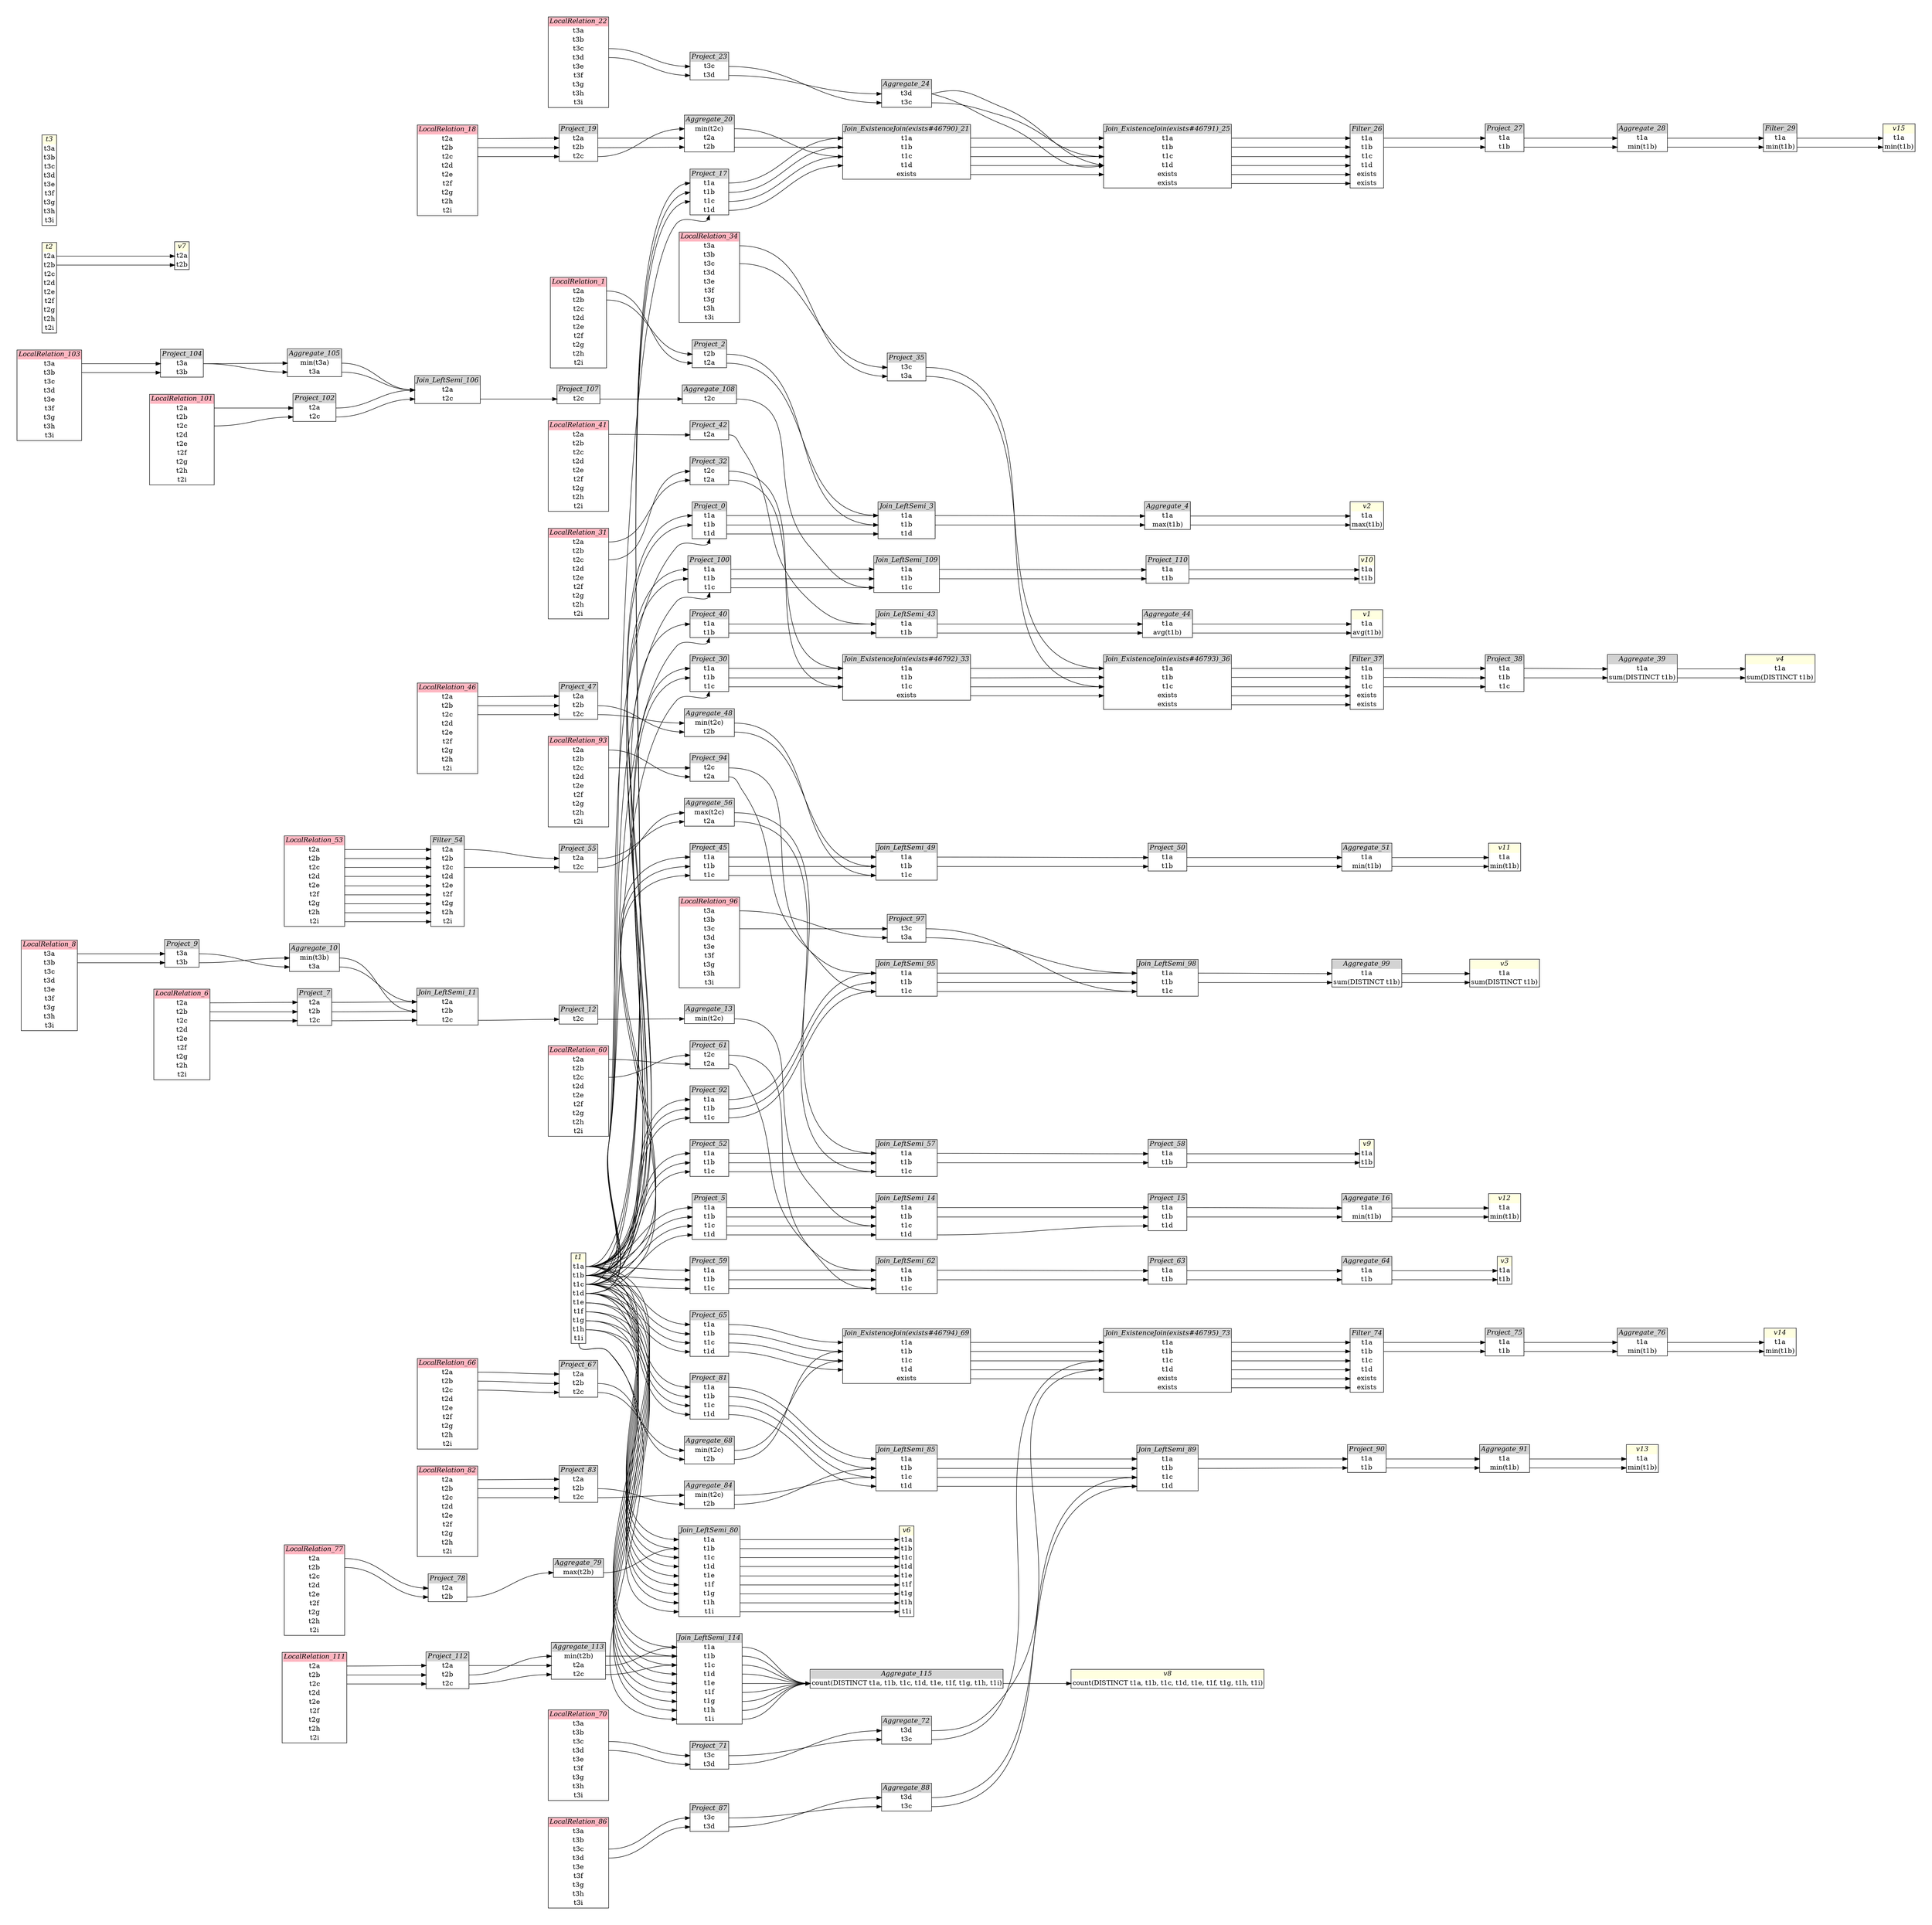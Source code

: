 // Automatically generated by SQLFlowTestSuite


digraph {
  graph [pad="0.5", nodesep="0.5", ranksep="2", fontname="Helvetica"];
  node [shape=plain]
  rankdir=LR;

  
"Aggregate_10" [label=<
<table border="1" cellborder="0" cellspacing="0">
  <tr><td bgcolor="lightgray" port="nodeName"><i>Aggregate_10</i></td></tr>
  <tr><td port="0">min(t3b)</td></tr>
<tr><td port="1">t3a</td></tr>
</table>>];
     

"Aggregate_105" [label=<
<table border="1" cellborder="0" cellspacing="0">
  <tr><td bgcolor="lightgray" port="nodeName"><i>Aggregate_105</i></td></tr>
  <tr><td port="0">min(t3a)</td></tr>
<tr><td port="1">t3a</td></tr>
</table>>];
     

"Aggregate_108" [label=<
<table border="1" cellborder="0" cellspacing="0">
  <tr><td bgcolor="lightgray" port="nodeName"><i>Aggregate_108</i></td></tr>
  <tr><td port="0">t2c</td></tr>
</table>>];
     

"Aggregate_113" [label=<
<table border="1" cellborder="0" cellspacing="0">
  <tr><td bgcolor="lightgray" port="nodeName"><i>Aggregate_113</i></td></tr>
  <tr><td port="0">min(t2b)</td></tr>
<tr><td port="1">t2a</td></tr>
<tr><td port="2">t2c</td></tr>
</table>>];
     

"Aggregate_115" [label=<
<table border="1" cellborder="0" cellspacing="0">
  <tr><td bgcolor="lightgray" port="nodeName"><i>Aggregate_115</i></td></tr>
  <tr><td port="0">count(DISTINCT t1a, t1b, t1c, t1d, t1e, t1f, t1g, t1h, t1i)</td></tr>
</table>>];
     

"Aggregate_13" [label=<
<table border="1" cellborder="0" cellspacing="0">
  <tr><td bgcolor="lightgray" port="nodeName"><i>Aggregate_13</i></td></tr>
  <tr><td port="0">min(t2c)</td></tr>
</table>>];
     

"Aggregate_16" [label=<
<table border="1" cellborder="0" cellspacing="0">
  <tr><td bgcolor="lightgray" port="nodeName"><i>Aggregate_16</i></td></tr>
  <tr><td port="0">t1a</td></tr>
<tr><td port="1">min(t1b)</td></tr>
</table>>];
     

"Aggregate_20" [label=<
<table border="1" cellborder="0" cellspacing="0">
  <tr><td bgcolor="lightgray" port="nodeName"><i>Aggregate_20</i></td></tr>
  <tr><td port="0">min(t2c)</td></tr>
<tr><td port="1">t2a</td></tr>
<tr><td port="2">t2b</td></tr>
</table>>];
     

"Aggregate_24" [label=<
<table border="1" cellborder="0" cellspacing="0">
  <tr><td bgcolor="lightgray" port="nodeName"><i>Aggregate_24</i></td></tr>
  <tr><td port="0">t3d</td></tr>
<tr><td port="1">t3c</td></tr>
</table>>];
     

"Aggregate_28" [label=<
<table border="1" cellborder="0" cellspacing="0">
  <tr><td bgcolor="lightgray" port="nodeName"><i>Aggregate_28</i></td></tr>
  <tr><td port="0">t1a</td></tr>
<tr><td port="1">min(t1b)</td></tr>
</table>>];
     

"Aggregate_39" [label=<
<table border="1" cellborder="0" cellspacing="0">
  <tr><td bgcolor="lightgray" port="nodeName"><i>Aggregate_39</i></td></tr>
  <tr><td port="0">t1a</td></tr>
<tr><td port="1">sum(DISTINCT t1b)</td></tr>
</table>>];
     

"Aggregate_4" [label=<
<table border="1" cellborder="0" cellspacing="0">
  <tr><td bgcolor="lightgray" port="nodeName"><i>Aggregate_4</i></td></tr>
  <tr><td port="0">t1a</td></tr>
<tr><td port="1">max(t1b)</td></tr>
</table>>];
     

"Aggregate_44" [label=<
<table border="1" cellborder="0" cellspacing="0">
  <tr><td bgcolor="lightgray" port="nodeName"><i>Aggregate_44</i></td></tr>
  <tr><td port="0">t1a</td></tr>
<tr><td port="1">avg(t1b)</td></tr>
</table>>];
     

"Aggregate_48" [label=<
<table border="1" cellborder="0" cellspacing="0">
  <tr><td bgcolor="lightgray" port="nodeName"><i>Aggregate_48</i></td></tr>
  <tr><td port="0">min(t2c)</td></tr>
<tr><td port="1">t2b</td></tr>
</table>>];
     

"Aggregate_51" [label=<
<table border="1" cellborder="0" cellspacing="0">
  <tr><td bgcolor="lightgray" port="nodeName"><i>Aggregate_51</i></td></tr>
  <tr><td port="0">t1a</td></tr>
<tr><td port="1">min(t1b)</td></tr>
</table>>];
     

"Aggregate_56" [label=<
<table border="1" cellborder="0" cellspacing="0">
  <tr><td bgcolor="lightgray" port="nodeName"><i>Aggregate_56</i></td></tr>
  <tr><td port="0">max(t2c)</td></tr>
<tr><td port="1">t2a</td></tr>
</table>>];
     

"Aggregate_64" [label=<
<table border="1" cellborder="0" cellspacing="0">
  <tr><td bgcolor="lightgray" port="nodeName"><i>Aggregate_64</i></td></tr>
  <tr><td port="0">t1a</td></tr>
<tr><td port="1">t1b</td></tr>
</table>>];
     

"Aggregate_68" [label=<
<table border="1" cellborder="0" cellspacing="0">
  <tr><td bgcolor="lightgray" port="nodeName"><i>Aggregate_68</i></td></tr>
  <tr><td port="0">min(t2c)</td></tr>
<tr><td port="1">t2b</td></tr>
</table>>];
     

"Aggregate_72" [label=<
<table border="1" cellborder="0" cellspacing="0">
  <tr><td bgcolor="lightgray" port="nodeName"><i>Aggregate_72</i></td></tr>
  <tr><td port="0">t3d</td></tr>
<tr><td port="1">t3c</td></tr>
</table>>];
     

"Aggregate_76" [label=<
<table border="1" cellborder="0" cellspacing="0">
  <tr><td bgcolor="lightgray" port="nodeName"><i>Aggregate_76</i></td></tr>
  <tr><td port="0">t1a</td></tr>
<tr><td port="1">min(t1b)</td></tr>
</table>>];
     

"Aggregate_79" [label=<
<table border="1" cellborder="0" cellspacing="0">
  <tr><td bgcolor="lightgray" port="nodeName"><i>Aggregate_79</i></td></tr>
  <tr><td port="0">max(t2b)</td></tr>
</table>>];
     

"Aggregate_84" [label=<
<table border="1" cellborder="0" cellspacing="0">
  <tr><td bgcolor="lightgray" port="nodeName"><i>Aggregate_84</i></td></tr>
  <tr><td port="0">min(t2c)</td></tr>
<tr><td port="1">t2b</td></tr>
</table>>];
     

"Aggregate_88" [label=<
<table border="1" cellborder="0" cellspacing="0">
  <tr><td bgcolor="lightgray" port="nodeName"><i>Aggregate_88</i></td></tr>
  <tr><td port="0">t3d</td></tr>
<tr><td port="1">t3c</td></tr>
</table>>];
     

"Aggregate_91" [label=<
<table border="1" cellborder="0" cellspacing="0">
  <tr><td bgcolor="lightgray" port="nodeName"><i>Aggregate_91</i></td></tr>
  <tr><td port="0">t1a</td></tr>
<tr><td port="1">min(t1b)</td></tr>
</table>>];
     

"Aggregate_99" [label=<
<table border="1" cellborder="0" cellspacing="0">
  <tr><td bgcolor="lightgray" port="nodeName"><i>Aggregate_99</i></td></tr>
  <tr><td port="0">t1a</td></tr>
<tr><td port="1">sum(DISTINCT t1b)</td></tr>
</table>>];
     

"Filter_26" [label=<
<table border="1" cellborder="0" cellspacing="0">
  <tr><td bgcolor="lightgray" port="nodeName"><i>Filter_26</i></td></tr>
  <tr><td port="0">t1a</td></tr>
<tr><td port="1">t1b</td></tr>
<tr><td port="2">t1c</td></tr>
<tr><td port="3">t1d</td></tr>
<tr><td port="4">exists</td></tr>
<tr><td port="5">exists</td></tr>
</table>>];
     

"Filter_29" [label=<
<table border="1" cellborder="0" cellspacing="0">
  <tr><td bgcolor="lightgray" port="nodeName"><i>Filter_29</i></td></tr>
  <tr><td port="0">t1a</td></tr>
<tr><td port="1">min(t1b)</td></tr>
</table>>];
     

"Filter_37" [label=<
<table border="1" cellborder="0" cellspacing="0">
  <tr><td bgcolor="lightgray" port="nodeName"><i>Filter_37</i></td></tr>
  <tr><td port="0">t1a</td></tr>
<tr><td port="1">t1b</td></tr>
<tr><td port="2">t1c</td></tr>
<tr><td port="3">exists</td></tr>
<tr><td port="4">exists</td></tr>
</table>>];
     

"Filter_54" [label=<
<table border="1" cellborder="0" cellspacing="0">
  <tr><td bgcolor="lightgray" port="nodeName"><i>Filter_54</i></td></tr>
  <tr><td port="0">t2a</td></tr>
<tr><td port="1">t2b</td></tr>
<tr><td port="2">t2c</td></tr>
<tr><td port="3">t2d</td></tr>
<tr><td port="4">t2e</td></tr>
<tr><td port="5">t2f</td></tr>
<tr><td port="6">t2g</td></tr>
<tr><td port="7">t2h</td></tr>
<tr><td port="8">t2i</td></tr>
</table>>];
     

"Filter_74" [label=<
<table border="1" cellborder="0" cellspacing="0">
  <tr><td bgcolor="lightgray" port="nodeName"><i>Filter_74</i></td></tr>
  <tr><td port="0">t1a</td></tr>
<tr><td port="1">t1b</td></tr>
<tr><td port="2">t1c</td></tr>
<tr><td port="3">t1d</td></tr>
<tr><td port="4">exists</td></tr>
<tr><td port="5">exists</td></tr>
</table>>];
     

"Join_ExistenceJoin(exists#46790)_21" [label=<
<table border="1" cellborder="0" cellspacing="0">
  <tr><td bgcolor="lightgray" port="nodeName"><i>Join_ExistenceJoin(exists#46790)_21</i></td></tr>
  <tr><td port="0">t1a</td></tr>
<tr><td port="1">t1b</td></tr>
<tr><td port="2">t1c</td></tr>
<tr><td port="3">t1d</td></tr>
<tr><td port="4">exists</td></tr>
</table>>];
     

"Join_ExistenceJoin(exists#46791)_25" [label=<
<table border="1" cellborder="0" cellspacing="0">
  <tr><td bgcolor="lightgray" port="nodeName"><i>Join_ExistenceJoin(exists#46791)_25</i></td></tr>
  <tr><td port="0">t1a</td></tr>
<tr><td port="1">t1b</td></tr>
<tr><td port="2">t1c</td></tr>
<tr><td port="3">t1d</td></tr>
<tr><td port="4">exists</td></tr>
<tr><td port="5">exists</td></tr>
</table>>];
     

"Join_ExistenceJoin(exists#46792)_33" [label=<
<table border="1" cellborder="0" cellspacing="0">
  <tr><td bgcolor="lightgray" port="nodeName"><i>Join_ExistenceJoin(exists#46792)_33</i></td></tr>
  <tr><td port="0">t1a</td></tr>
<tr><td port="1">t1b</td></tr>
<tr><td port="2">t1c</td></tr>
<tr><td port="3">exists</td></tr>
</table>>];
     

"Join_ExistenceJoin(exists#46793)_36" [label=<
<table border="1" cellborder="0" cellspacing="0">
  <tr><td bgcolor="lightgray" port="nodeName"><i>Join_ExistenceJoin(exists#46793)_36</i></td></tr>
  <tr><td port="0">t1a</td></tr>
<tr><td port="1">t1b</td></tr>
<tr><td port="2">t1c</td></tr>
<tr><td port="3">exists</td></tr>
<tr><td port="4">exists</td></tr>
</table>>];
     

"Join_ExistenceJoin(exists#46794)_69" [label=<
<table border="1" cellborder="0" cellspacing="0">
  <tr><td bgcolor="lightgray" port="nodeName"><i>Join_ExistenceJoin(exists#46794)_69</i></td></tr>
  <tr><td port="0">t1a</td></tr>
<tr><td port="1">t1b</td></tr>
<tr><td port="2">t1c</td></tr>
<tr><td port="3">t1d</td></tr>
<tr><td port="4">exists</td></tr>
</table>>];
     

"Join_ExistenceJoin(exists#46795)_73" [label=<
<table border="1" cellborder="0" cellspacing="0">
  <tr><td bgcolor="lightgray" port="nodeName"><i>Join_ExistenceJoin(exists#46795)_73</i></td></tr>
  <tr><td port="0">t1a</td></tr>
<tr><td port="1">t1b</td></tr>
<tr><td port="2">t1c</td></tr>
<tr><td port="3">t1d</td></tr>
<tr><td port="4">exists</td></tr>
<tr><td port="5">exists</td></tr>
</table>>];
     

"Join_LeftSemi_106" [label=<
<table border="1" cellborder="0" cellspacing="0">
  <tr><td bgcolor="lightgray" port="nodeName"><i>Join_LeftSemi_106</i></td></tr>
  <tr><td port="0">t2a</td></tr>
<tr><td port="1">t2c</td></tr>
</table>>];
     

"Join_LeftSemi_109" [label=<
<table border="1" cellborder="0" cellspacing="0">
  <tr><td bgcolor="lightgray" port="nodeName"><i>Join_LeftSemi_109</i></td></tr>
  <tr><td port="0">t1a</td></tr>
<tr><td port="1">t1b</td></tr>
<tr><td port="2">t1c</td></tr>
</table>>];
     

"Join_LeftSemi_11" [label=<
<table border="1" cellborder="0" cellspacing="0">
  <tr><td bgcolor="lightgray" port="nodeName"><i>Join_LeftSemi_11</i></td></tr>
  <tr><td port="0">t2a</td></tr>
<tr><td port="1">t2b</td></tr>
<tr><td port="2">t2c</td></tr>
</table>>];
     

"Join_LeftSemi_114" [label=<
<table border="1" cellborder="0" cellspacing="0">
  <tr><td bgcolor="lightgray" port="nodeName"><i>Join_LeftSemi_114</i></td></tr>
  <tr><td port="0">t1a</td></tr>
<tr><td port="1">t1b</td></tr>
<tr><td port="2">t1c</td></tr>
<tr><td port="3">t1d</td></tr>
<tr><td port="4">t1e</td></tr>
<tr><td port="5">t1f</td></tr>
<tr><td port="6">t1g</td></tr>
<tr><td port="7">t1h</td></tr>
<tr><td port="8">t1i</td></tr>
</table>>];
     

"Join_LeftSemi_14" [label=<
<table border="1" cellborder="0" cellspacing="0">
  <tr><td bgcolor="lightgray" port="nodeName"><i>Join_LeftSemi_14</i></td></tr>
  <tr><td port="0">t1a</td></tr>
<tr><td port="1">t1b</td></tr>
<tr><td port="2">t1c</td></tr>
<tr><td port="3">t1d</td></tr>
</table>>];
     

"Join_LeftSemi_3" [label=<
<table border="1" cellborder="0" cellspacing="0">
  <tr><td bgcolor="lightgray" port="nodeName"><i>Join_LeftSemi_3</i></td></tr>
  <tr><td port="0">t1a</td></tr>
<tr><td port="1">t1b</td></tr>
<tr><td port="2">t1d</td></tr>
</table>>];
     

"Join_LeftSemi_43" [label=<
<table border="1" cellborder="0" cellspacing="0">
  <tr><td bgcolor="lightgray" port="nodeName"><i>Join_LeftSemi_43</i></td></tr>
  <tr><td port="0">t1a</td></tr>
<tr><td port="1">t1b</td></tr>
</table>>];
     

"Join_LeftSemi_49" [label=<
<table border="1" cellborder="0" cellspacing="0">
  <tr><td bgcolor="lightgray" port="nodeName"><i>Join_LeftSemi_49</i></td></tr>
  <tr><td port="0">t1a</td></tr>
<tr><td port="1">t1b</td></tr>
<tr><td port="2">t1c</td></tr>
</table>>];
     

"Join_LeftSemi_57" [label=<
<table border="1" cellborder="0" cellspacing="0">
  <tr><td bgcolor="lightgray" port="nodeName"><i>Join_LeftSemi_57</i></td></tr>
  <tr><td port="0">t1a</td></tr>
<tr><td port="1">t1b</td></tr>
<tr><td port="2">t1c</td></tr>
</table>>];
     

"Join_LeftSemi_62" [label=<
<table border="1" cellborder="0" cellspacing="0">
  <tr><td bgcolor="lightgray" port="nodeName"><i>Join_LeftSemi_62</i></td></tr>
  <tr><td port="0">t1a</td></tr>
<tr><td port="1">t1b</td></tr>
<tr><td port="2">t1c</td></tr>
</table>>];
     

"Join_LeftSemi_80" [label=<
<table border="1" cellborder="0" cellspacing="0">
  <tr><td bgcolor="lightgray" port="nodeName"><i>Join_LeftSemi_80</i></td></tr>
  <tr><td port="0">t1a</td></tr>
<tr><td port="1">t1b</td></tr>
<tr><td port="2">t1c</td></tr>
<tr><td port="3">t1d</td></tr>
<tr><td port="4">t1e</td></tr>
<tr><td port="5">t1f</td></tr>
<tr><td port="6">t1g</td></tr>
<tr><td port="7">t1h</td></tr>
<tr><td port="8">t1i</td></tr>
</table>>];
     

"Join_LeftSemi_85" [label=<
<table border="1" cellborder="0" cellspacing="0">
  <tr><td bgcolor="lightgray" port="nodeName"><i>Join_LeftSemi_85</i></td></tr>
  <tr><td port="0">t1a</td></tr>
<tr><td port="1">t1b</td></tr>
<tr><td port="2">t1c</td></tr>
<tr><td port="3">t1d</td></tr>
</table>>];
     

"Join_LeftSemi_89" [label=<
<table border="1" cellborder="0" cellspacing="0">
  <tr><td bgcolor="lightgray" port="nodeName"><i>Join_LeftSemi_89</i></td></tr>
  <tr><td port="0">t1a</td></tr>
<tr><td port="1">t1b</td></tr>
<tr><td port="2">t1c</td></tr>
<tr><td port="3">t1d</td></tr>
</table>>];
     

"Join_LeftSemi_95" [label=<
<table border="1" cellborder="0" cellspacing="0">
  <tr><td bgcolor="lightgray" port="nodeName"><i>Join_LeftSemi_95</i></td></tr>
  <tr><td port="0">t1a</td></tr>
<tr><td port="1">t1b</td></tr>
<tr><td port="2">t1c</td></tr>
</table>>];
     

"Join_LeftSemi_98" [label=<
<table border="1" cellborder="0" cellspacing="0">
  <tr><td bgcolor="lightgray" port="nodeName"><i>Join_LeftSemi_98</i></td></tr>
  <tr><td port="0">t1a</td></tr>
<tr><td port="1">t1b</td></tr>
<tr><td port="2">t1c</td></tr>
</table>>];
     

"LocalRelation_1" [label=<
<table border="1" cellborder="0" cellspacing="0">
  <tr><td bgcolor="lightpink" port="nodeName"><i>LocalRelation_1</i></td></tr>
  <tr><td port="0">t2a</td></tr>
<tr><td port="1">t2b</td></tr>
<tr><td port="2">t2c</td></tr>
<tr><td port="3">t2d</td></tr>
<tr><td port="4">t2e</td></tr>
<tr><td port="5">t2f</td></tr>
<tr><td port="6">t2g</td></tr>
<tr><td port="7">t2h</td></tr>
<tr><td port="8">t2i</td></tr>
</table>>];
     

"LocalRelation_101" [label=<
<table border="1" cellborder="0" cellspacing="0">
  <tr><td bgcolor="lightpink" port="nodeName"><i>LocalRelation_101</i></td></tr>
  <tr><td port="0">t2a</td></tr>
<tr><td port="1">t2b</td></tr>
<tr><td port="2">t2c</td></tr>
<tr><td port="3">t2d</td></tr>
<tr><td port="4">t2e</td></tr>
<tr><td port="5">t2f</td></tr>
<tr><td port="6">t2g</td></tr>
<tr><td port="7">t2h</td></tr>
<tr><td port="8">t2i</td></tr>
</table>>];
     

"LocalRelation_103" [label=<
<table border="1" cellborder="0" cellspacing="0">
  <tr><td bgcolor="lightpink" port="nodeName"><i>LocalRelation_103</i></td></tr>
  <tr><td port="0">t3a</td></tr>
<tr><td port="1">t3b</td></tr>
<tr><td port="2">t3c</td></tr>
<tr><td port="3">t3d</td></tr>
<tr><td port="4">t3e</td></tr>
<tr><td port="5">t3f</td></tr>
<tr><td port="6">t3g</td></tr>
<tr><td port="7">t3h</td></tr>
<tr><td port="8">t3i</td></tr>
</table>>];
     

"LocalRelation_111" [label=<
<table border="1" cellborder="0" cellspacing="0">
  <tr><td bgcolor="lightpink" port="nodeName"><i>LocalRelation_111</i></td></tr>
  <tr><td port="0">t2a</td></tr>
<tr><td port="1">t2b</td></tr>
<tr><td port="2">t2c</td></tr>
<tr><td port="3">t2d</td></tr>
<tr><td port="4">t2e</td></tr>
<tr><td port="5">t2f</td></tr>
<tr><td port="6">t2g</td></tr>
<tr><td port="7">t2h</td></tr>
<tr><td port="8">t2i</td></tr>
</table>>];
     

"LocalRelation_18" [label=<
<table border="1" cellborder="0" cellspacing="0">
  <tr><td bgcolor="lightpink" port="nodeName"><i>LocalRelation_18</i></td></tr>
  <tr><td port="0">t2a</td></tr>
<tr><td port="1">t2b</td></tr>
<tr><td port="2">t2c</td></tr>
<tr><td port="3">t2d</td></tr>
<tr><td port="4">t2e</td></tr>
<tr><td port="5">t2f</td></tr>
<tr><td port="6">t2g</td></tr>
<tr><td port="7">t2h</td></tr>
<tr><td port="8">t2i</td></tr>
</table>>];
     

"LocalRelation_22" [label=<
<table border="1" cellborder="0" cellspacing="0">
  <tr><td bgcolor="lightpink" port="nodeName"><i>LocalRelation_22</i></td></tr>
  <tr><td port="0">t3a</td></tr>
<tr><td port="1">t3b</td></tr>
<tr><td port="2">t3c</td></tr>
<tr><td port="3">t3d</td></tr>
<tr><td port="4">t3e</td></tr>
<tr><td port="5">t3f</td></tr>
<tr><td port="6">t3g</td></tr>
<tr><td port="7">t3h</td></tr>
<tr><td port="8">t3i</td></tr>
</table>>];
     

"LocalRelation_31" [label=<
<table border="1" cellborder="0" cellspacing="0">
  <tr><td bgcolor="lightpink" port="nodeName"><i>LocalRelation_31</i></td></tr>
  <tr><td port="0">t2a</td></tr>
<tr><td port="1">t2b</td></tr>
<tr><td port="2">t2c</td></tr>
<tr><td port="3">t2d</td></tr>
<tr><td port="4">t2e</td></tr>
<tr><td port="5">t2f</td></tr>
<tr><td port="6">t2g</td></tr>
<tr><td port="7">t2h</td></tr>
<tr><td port="8">t2i</td></tr>
</table>>];
     

"LocalRelation_34" [label=<
<table border="1" cellborder="0" cellspacing="0">
  <tr><td bgcolor="lightpink" port="nodeName"><i>LocalRelation_34</i></td></tr>
  <tr><td port="0">t3a</td></tr>
<tr><td port="1">t3b</td></tr>
<tr><td port="2">t3c</td></tr>
<tr><td port="3">t3d</td></tr>
<tr><td port="4">t3e</td></tr>
<tr><td port="5">t3f</td></tr>
<tr><td port="6">t3g</td></tr>
<tr><td port="7">t3h</td></tr>
<tr><td port="8">t3i</td></tr>
</table>>];
     

"LocalRelation_41" [label=<
<table border="1" cellborder="0" cellspacing="0">
  <tr><td bgcolor="lightpink" port="nodeName"><i>LocalRelation_41</i></td></tr>
  <tr><td port="0">t2a</td></tr>
<tr><td port="1">t2b</td></tr>
<tr><td port="2">t2c</td></tr>
<tr><td port="3">t2d</td></tr>
<tr><td port="4">t2e</td></tr>
<tr><td port="5">t2f</td></tr>
<tr><td port="6">t2g</td></tr>
<tr><td port="7">t2h</td></tr>
<tr><td port="8">t2i</td></tr>
</table>>];
     

"LocalRelation_46" [label=<
<table border="1" cellborder="0" cellspacing="0">
  <tr><td bgcolor="lightpink" port="nodeName"><i>LocalRelation_46</i></td></tr>
  <tr><td port="0">t2a</td></tr>
<tr><td port="1">t2b</td></tr>
<tr><td port="2">t2c</td></tr>
<tr><td port="3">t2d</td></tr>
<tr><td port="4">t2e</td></tr>
<tr><td port="5">t2f</td></tr>
<tr><td port="6">t2g</td></tr>
<tr><td port="7">t2h</td></tr>
<tr><td port="8">t2i</td></tr>
</table>>];
     

"LocalRelation_53" [label=<
<table border="1" cellborder="0" cellspacing="0">
  <tr><td bgcolor="lightpink" port="nodeName"><i>LocalRelation_53</i></td></tr>
  <tr><td port="0">t2a</td></tr>
<tr><td port="1">t2b</td></tr>
<tr><td port="2">t2c</td></tr>
<tr><td port="3">t2d</td></tr>
<tr><td port="4">t2e</td></tr>
<tr><td port="5">t2f</td></tr>
<tr><td port="6">t2g</td></tr>
<tr><td port="7">t2h</td></tr>
<tr><td port="8">t2i</td></tr>
</table>>];
     

"LocalRelation_6" [label=<
<table border="1" cellborder="0" cellspacing="0">
  <tr><td bgcolor="lightpink" port="nodeName"><i>LocalRelation_6</i></td></tr>
  <tr><td port="0">t2a</td></tr>
<tr><td port="1">t2b</td></tr>
<tr><td port="2">t2c</td></tr>
<tr><td port="3">t2d</td></tr>
<tr><td port="4">t2e</td></tr>
<tr><td port="5">t2f</td></tr>
<tr><td port="6">t2g</td></tr>
<tr><td port="7">t2h</td></tr>
<tr><td port="8">t2i</td></tr>
</table>>];
     

"LocalRelation_60" [label=<
<table border="1" cellborder="0" cellspacing="0">
  <tr><td bgcolor="lightpink" port="nodeName"><i>LocalRelation_60</i></td></tr>
  <tr><td port="0">t2a</td></tr>
<tr><td port="1">t2b</td></tr>
<tr><td port="2">t2c</td></tr>
<tr><td port="3">t2d</td></tr>
<tr><td port="4">t2e</td></tr>
<tr><td port="5">t2f</td></tr>
<tr><td port="6">t2g</td></tr>
<tr><td port="7">t2h</td></tr>
<tr><td port="8">t2i</td></tr>
</table>>];
     

"LocalRelation_66" [label=<
<table border="1" cellborder="0" cellspacing="0">
  <tr><td bgcolor="lightpink" port="nodeName"><i>LocalRelation_66</i></td></tr>
  <tr><td port="0">t2a</td></tr>
<tr><td port="1">t2b</td></tr>
<tr><td port="2">t2c</td></tr>
<tr><td port="3">t2d</td></tr>
<tr><td port="4">t2e</td></tr>
<tr><td port="5">t2f</td></tr>
<tr><td port="6">t2g</td></tr>
<tr><td port="7">t2h</td></tr>
<tr><td port="8">t2i</td></tr>
</table>>];
     

"LocalRelation_70" [label=<
<table border="1" cellborder="0" cellspacing="0">
  <tr><td bgcolor="lightpink" port="nodeName"><i>LocalRelation_70</i></td></tr>
  <tr><td port="0">t3a</td></tr>
<tr><td port="1">t3b</td></tr>
<tr><td port="2">t3c</td></tr>
<tr><td port="3">t3d</td></tr>
<tr><td port="4">t3e</td></tr>
<tr><td port="5">t3f</td></tr>
<tr><td port="6">t3g</td></tr>
<tr><td port="7">t3h</td></tr>
<tr><td port="8">t3i</td></tr>
</table>>];
     

"LocalRelation_77" [label=<
<table border="1" cellborder="0" cellspacing="0">
  <tr><td bgcolor="lightpink" port="nodeName"><i>LocalRelation_77</i></td></tr>
  <tr><td port="0">t2a</td></tr>
<tr><td port="1">t2b</td></tr>
<tr><td port="2">t2c</td></tr>
<tr><td port="3">t2d</td></tr>
<tr><td port="4">t2e</td></tr>
<tr><td port="5">t2f</td></tr>
<tr><td port="6">t2g</td></tr>
<tr><td port="7">t2h</td></tr>
<tr><td port="8">t2i</td></tr>
</table>>];
     

"LocalRelation_8" [label=<
<table border="1" cellborder="0" cellspacing="0">
  <tr><td bgcolor="lightpink" port="nodeName"><i>LocalRelation_8</i></td></tr>
  <tr><td port="0">t3a</td></tr>
<tr><td port="1">t3b</td></tr>
<tr><td port="2">t3c</td></tr>
<tr><td port="3">t3d</td></tr>
<tr><td port="4">t3e</td></tr>
<tr><td port="5">t3f</td></tr>
<tr><td port="6">t3g</td></tr>
<tr><td port="7">t3h</td></tr>
<tr><td port="8">t3i</td></tr>
</table>>];
     

"LocalRelation_82" [label=<
<table border="1" cellborder="0" cellspacing="0">
  <tr><td bgcolor="lightpink" port="nodeName"><i>LocalRelation_82</i></td></tr>
  <tr><td port="0">t2a</td></tr>
<tr><td port="1">t2b</td></tr>
<tr><td port="2">t2c</td></tr>
<tr><td port="3">t2d</td></tr>
<tr><td port="4">t2e</td></tr>
<tr><td port="5">t2f</td></tr>
<tr><td port="6">t2g</td></tr>
<tr><td port="7">t2h</td></tr>
<tr><td port="8">t2i</td></tr>
</table>>];
     

"LocalRelation_86" [label=<
<table border="1" cellborder="0" cellspacing="0">
  <tr><td bgcolor="lightpink" port="nodeName"><i>LocalRelation_86</i></td></tr>
  <tr><td port="0">t3a</td></tr>
<tr><td port="1">t3b</td></tr>
<tr><td port="2">t3c</td></tr>
<tr><td port="3">t3d</td></tr>
<tr><td port="4">t3e</td></tr>
<tr><td port="5">t3f</td></tr>
<tr><td port="6">t3g</td></tr>
<tr><td port="7">t3h</td></tr>
<tr><td port="8">t3i</td></tr>
</table>>];
     

"LocalRelation_93" [label=<
<table border="1" cellborder="0" cellspacing="0">
  <tr><td bgcolor="lightpink" port="nodeName"><i>LocalRelation_93</i></td></tr>
  <tr><td port="0">t2a</td></tr>
<tr><td port="1">t2b</td></tr>
<tr><td port="2">t2c</td></tr>
<tr><td port="3">t2d</td></tr>
<tr><td port="4">t2e</td></tr>
<tr><td port="5">t2f</td></tr>
<tr><td port="6">t2g</td></tr>
<tr><td port="7">t2h</td></tr>
<tr><td port="8">t2i</td></tr>
</table>>];
     

"LocalRelation_96" [label=<
<table border="1" cellborder="0" cellspacing="0">
  <tr><td bgcolor="lightpink" port="nodeName"><i>LocalRelation_96</i></td></tr>
  <tr><td port="0">t3a</td></tr>
<tr><td port="1">t3b</td></tr>
<tr><td port="2">t3c</td></tr>
<tr><td port="3">t3d</td></tr>
<tr><td port="4">t3e</td></tr>
<tr><td port="5">t3f</td></tr>
<tr><td port="6">t3g</td></tr>
<tr><td port="7">t3h</td></tr>
<tr><td port="8">t3i</td></tr>
</table>>];
     

"Project_0" [label=<
<table border="1" cellborder="0" cellspacing="0">
  <tr><td bgcolor="lightgray" port="nodeName"><i>Project_0</i></td></tr>
  <tr><td port="0">t1a</td></tr>
<tr><td port="1">t1b</td></tr>
<tr><td port="2">t1d</td></tr>
</table>>];
     

"Project_100" [label=<
<table border="1" cellborder="0" cellspacing="0">
  <tr><td bgcolor="lightgray" port="nodeName"><i>Project_100</i></td></tr>
  <tr><td port="0">t1a</td></tr>
<tr><td port="1">t1b</td></tr>
<tr><td port="2">t1c</td></tr>
</table>>];
     

"Project_102" [label=<
<table border="1" cellborder="0" cellspacing="0">
  <tr><td bgcolor="lightgray" port="nodeName"><i>Project_102</i></td></tr>
  <tr><td port="0">t2a</td></tr>
<tr><td port="1">t2c</td></tr>
</table>>];
     

"Project_104" [label=<
<table border="1" cellborder="0" cellspacing="0">
  <tr><td bgcolor="lightgray" port="nodeName"><i>Project_104</i></td></tr>
  <tr><td port="0">t3a</td></tr>
<tr><td port="1">t3b</td></tr>
</table>>];
     

"Project_107" [label=<
<table border="1" cellborder="0" cellspacing="0">
  <tr><td bgcolor="lightgray" port="nodeName"><i>Project_107</i></td></tr>
  <tr><td port="0">t2c</td></tr>
</table>>];
     

"Project_110" [label=<
<table border="1" cellborder="0" cellspacing="0">
  <tr><td bgcolor="lightgray" port="nodeName"><i>Project_110</i></td></tr>
  <tr><td port="0">t1a</td></tr>
<tr><td port="1">t1b</td></tr>
</table>>];
     

"Project_112" [label=<
<table border="1" cellborder="0" cellspacing="0">
  <tr><td bgcolor="lightgray" port="nodeName"><i>Project_112</i></td></tr>
  <tr><td port="0">t2a</td></tr>
<tr><td port="1">t2b</td></tr>
<tr><td port="2">t2c</td></tr>
</table>>];
     

"Project_12" [label=<
<table border="1" cellborder="0" cellspacing="0">
  <tr><td bgcolor="lightgray" port="nodeName"><i>Project_12</i></td></tr>
  <tr><td port="0">t2c</td></tr>
</table>>];
     

"Project_15" [label=<
<table border="1" cellborder="0" cellspacing="0">
  <tr><td bgcolor="lightgray" port="nodeName"><i>Project_15</i></td></tr>
  <tr><td port="0">t1a</td></tr>
<tr><td port="1">t1b</td></tr>
<tr><td port="2">t1d</td></tr>
</table>>];
     

"Project_17" [label=<
<table border="1" cellborder="0" cellspacing="0">
  <tr><td bgcolor="lightgray" port="nodeName"><i>Project_17</i></td></tr>
  <tr><td port="0">t1a</td></tr>
<tr><td port="1">t1b</td></tr>
<tr><td port="2">t1c</td></tr>
<tr><td port="3">t1d</td></tr>
</table>>];
     

"Project_19" [label=<
<table border="1" cellborder="0" cellspacing="0">
  <tr><td bgcolor="lightgray" port="nodeName"><i>Project_19</i></td></tr>
  <tr><td port="0">t2a</td></tr>
<tr><td port="1">t2b</td></tr>
<tr><td port="2">t2c</td></tr>
</table>>];
     

"Project_2" [label=<
<table border="1" cellborder="0" cellspacing="0">
  <tr><td bgcolor="lightgray" port="nodeName"><i>Project_2</i></td></tr>
  <tr><td port="0">t2b</td></tr>
<tr><td port="1">t2a</td></tr>
</table>>];
     

"Project_23" [label=<
<table border="1" cellborder="0" cellspacing="0">
  <tr><td bgcolor="lightgray" port="nodeName"><i>Project_23</i></td></tr>
  <tr><td port="0">t3c</td></tr>
<tr><td port="1">t3d</td></tr>
</table>>];
     

"Project_27" [label=<
<table border="1" cellborder="0" cellspacing="0">
  <tr><td bgcolor="lightgray" port="nodeName"><i>Project_27</i></td></tr>
  <tr><td port="0">t1a</td></tr>
<tr><td port="1">t1b</td></tr>
</table>>];
     

"Project_30" [label=<
<table border="1" cellborder="0" cellspacing="0">
  <tr><td bgcolor="lightgray" port="nodeName"><i>Project_30</i></td></tr>
  <tr><td port="0">t1a</td></tr>
<tr><td port="1">t1b</td></tr>
<tr><td port="2">t1c</td></tr>
</table>>];
     

"Project_32" [label=<
<table border="1" cellborder="0" cellspacing="0">
  <tr><td bgcolor="lightgray" port="nodeName"><i>Project_32</i></td></tr>
  <tr><td port="0">t2c</td></tr>
<tr><td port="1">t2a</td></tr>
</table>>];
     

"Project_35" [label=<
<table border="1" cellborder="0" cellspacing="0">
  <tr><td bgcolor="lightgray" port="nodeName"><i>Project_35</i></td></tr>
  <tr><td port="0">t3c</td></tr>
<tr><td port="1">t3a</td></tr>
</table>>];
     

"Project_38" [label=<
<table border="1" cellborder="0" cellspacing="0">
  <tr><td bgcolor="lightgray" port="nodeName"><i>Project_38</i></td></tr>
  <tr><td port="0">t1a</td></tr>
<tr><td port="1">t1b</td></tr>
<tr><td port="2">t1c</td></tr>
</table>>];
     

"Project_40" [label=<
<table border="1" cellborder="0" cellspacing="0">
  <tr><td bgcolor="lightgray" port="nodeName"><i>Project_40</i></td></tr>
  <tr><td port="0">t1a</td></tr>
<tr><td port="1">t1b</td></tr>
</table>>];
     

"Project_42" [label=<
<table border="1" cellborder="0" cellspacing="0">
  <tr><td bgcolor="lightgray" port="nodeName"><i>Project_42</i></td></tr>
  <tr><td port="0">t2a</td></tr>
</table>>];
     

"Project_45" [label=<
<table border="1" cellborder="0" cellspacing="0">
  <tr><td bgcolor="lightgray" port="nodeName"><i>Project_45</i></td></tr>
  <tr><td port="0">t1a</td></tr>
<tr><td port="1">t1b</td></tr>
<tr><td port="2">t1c</td></tr>
</table>>];
     

"Project_47" [label=<
<table border="1" cellborder="0" cellspacing="0">
  <tr><td bgcolor="lightgray" port="nodeName"><i>Project_47</i></td></tr>
  <tr><td port="0">t2a</td></tr>
<tr><td port="1">t2b</td></tr>
<tr><td port="2">t2c</td></tr>
</table>>];
     

"Project_5" [label=<
<table border="1" cellborder="0" cellspacing="0">
  <tr><td bgcolor="lightgray" port="nodeName"><i>Project_5</i></td></tr>
  <tr><td port="0">t1a</td></tr>
<tr><td port="1">t1b</td></tr>
<tr><td port="2">t1c</td></tr>
<tr><td port="3">t1d</td></tr>
</table>>];
     

"Project_50" [label=<
<table border="1" cellborder="0" cellspacing="0">
  <tr><td bgcolor="lightgray" port="nodeName"><i>Project_50</i></td></tr>
  <tr><td port="0">t1a</td></tr>
<tr><td port="1">t1b</td></tr>
</table>>];
     

"Project_52" [label=<
<table border="1" cellborder="0" cellspacing="0">
  <tr><td bgcolor="lightgray" port="nodeName"><i>Project_52</i></td></tr>
  <tr><td port="0">t1a</td></tr>
<tr><td port="1">t1b</td></tr>
<tr><td port="2">t1c</td></tr>
</table>>];
     

"Project_55" [label=<
<table border="1" cellborder="0" cellspacing="0">
  <tr><td bgcolor="lightgray" port="nodeName"><i>Project_55</i></td></tr>
  <tr><td port="0">t2a</td></tr>
<tr><td port="1">t2c</td></tr>
</table>>];
     

"Project_58" [label=<
<table border="1" cellborder="0" cellspacing="0">
  <tr><td bgcolor="lightgray" port="nodeName"><i>Project_58</i></td></tr>
  <tr><td port="0">t1a</td></tr>
<tr><td port="1">t1b</td></tr>
</table>>];
     

"Project_59" [label=<
<table border="1" cellborder="0" cellspacing="0">
  <tr><td bgcolor="lightgray" port="nodeName"><i>Project_59</i></td></tr>
  <tr><td port="0">t1a</td></tr>
<tr><td port="1">t1b</td></tr>
<tr><td port="2">t1c</td></tr>
</table>>];
     

"Project_61" [label=<
<table border="1" cellborder="0" cellspacing="0">
  <tr><td bgcolor="lightgray" port="nodeName"><i>Project_61</i></td></tr>
  <tr><td port="0">t2c</td></tr>
<tr><td port="1">t2a</td></tr>
</table>>];
     

"Project_63" [label=<
<table border="1" cellborder="0" cellspacing="0">
  <tr><td bgcolor="lightgray" port="nodeName"><i>Project_63</i></td></tr>
  <tr><td port="0">t1a</td></tr>
<tr><td port="1">t1b</td></tr>
</table>>];
     

"Project_65" [label=<
<table border="1" cellborder="0" cellspacing="0">
  <tr><td bgcolor="lightgray" port="nodeName"><i>Project_65</i></td></tr>
  <tr><td port="0">t1a</td></tr>
<tr><td port="1">t1b</td></tr>
<tr><td port="2">t1c</td></tr>
<tr><td port="3">t1d</td></tr>
</table>>];
     

"Project_67" [label=<
<table border="1" cellborder="0" cellspacing="0">
  <tr><td bgcolor="lightgray" port="nodeName"><i>Project_67</i></td></tr>
  <tr><td port="0">t2a</td></tr>
<tr><td port="1">t2b</td></tr>
<tr><td port="2">t2c</td></tr>
</table>>];
     

"Project_7" [label=<
<table border="1" cellborder="0" cellspacing="0">
  <tr><td bgcolor="lightgray" port="nodeName"><i>Project_7</i></td></tr>
  <tr><td port="0">t2a</td></tr>
<tr><td port="1">t2b</td></tr>
<tr><td port="2">t2c</td></tr>
</table>>];
     

"Project_71" [label=<
<table border="1" cellborder="0" cellspacing="0">
  <tr><td bgcolor="lightgray" port="nodeName"><i>Project_71</i></td></tr>
  <tr><td port="0">t3c</td></tr>
<tr><td port="1">t3d</td></tr>
</table>>];
     

"Project_75" [label=<
<table border="1" cellborder="0" cellspacing="0">
  <tr><td bgcolor="lightgray" port="nodeName"><i>Project_75</i></td></tr>
  <tr><td port="0">t1a</td></tr>
<tr><td port="1">t1b</td></tr>
</table>>];
     

"Project_78" [label=<
<table border="1" cellborder="0" cellspacing="0">
  <tr><td bgcolor="lightgray" port="nodeName"><i>Project_78</i></td></tr>
  <tr><td port="0">t2a</td></tr>
<tr><td port="1">t2b</td></tr>
</table>>];
     

"Project_81" [label=<
<table border="1" cellborder="0" cellspacing="0">
  <tr><td bgcolor="lightgray" port="nodeName"><i>Project_81</i></td></tr>
  <tr><td port="0">t1a</td></tr>
<tr><td port="1">t1b</td></tr>
<tr><td port="2">t1c</td></tr>
<tr><td port="3">t1d</td></tr>
</table>>];
     

"Project_83" [label=<
<table border="1" cellborder="0" cellspacing="0">
  <tr><td bgcolor="lightgray" port="nodeName"><i>Project_83</i></td></tr>
  <tr><td port="0">t2a</td></tr>
<tr><td port="1">t2b</td></tr>
<tr><td port="2">t2c</td></tr>
</table>>];
     

"Project_87" [label=<
<table border="1" cellborder="0" cellspacing="0">
  <tr><td bgcolor="lightgray" port="nodeName"><i>Project_87</i></td></tr>
  <tr><td port="0">t3c</td></tr>
<tr><td port="1">t3d</td></tr>
</table>>];
     

"Project_9" [label=<
<table border="1" cellborder="0" cellspacing="0">
  <tr><td bgcolor="lightgray" port="nodeName"><i>Project_9</i></td></tr>
  <tr><td port="0">t3a</td></tr>
<tr><td port="1">t3b</td></tr>
</table>>];
     

"Project_90" [label=<
<table border="1" cellborder="0" cellspacing="0">
  <tr><td bgcolor="lightgray" port="nodeName"><i>Project_90</i></td></tr>
  <tr><td port="0">t1a</td></tr>
<tr><td port="1">t1b</td></tr>
</table>>];
     

"Project_92" [label=<
<table border="1" cellborder="0" cellspacing="0">
  <tr><td bgcolor="lightgray" port="nodeName"><i>Project_92</i></td></tr>
  <tr><td port="0">t1a</td></tr>
<tr><td port="1">t1b</td></tr>
<tr><td port="2">t1c</td></tr>
</table>>];
     

"Project_94" [label=<
<table border="1" cellborder="0" cellspacing="0">
  <tr><td bgcolor="lightgray" port="nodeName"><i>Project_94</i></td></tr>
  <tr><td port="0">t2c</td></tr>
<tr><td port="1">t2a</td></tr>
</table>>];
     

"Project_97" [label=<
<table border="1" cellborder="0" cellspacing="0">
  <tr><td bgcolor="lightgray" port="nodeName"><i>Project_97</i></td></tr>
  <tr><td port="0">t3c</td></tr>
<tr><td port="1">t3a</td></tr>
</table>>];
     

"t1" [label=<
<table border="1" cellborder="0" cellspacing="0">
  <tr><td bgcolor="lightyellow" port="nodeName"><i>t1</i></td></tr>
  <tr><td port="0">t1a</td></tr>
<tr><td port="1">t1b</td></tr>
<tr><td port="2">t1c</td></tr>
<tr><td port="3">t1d</td></tr>
<tr><td port="4">t1e</td></tr>
<tr><td port="5">t1f</td></tr>
<tr><td port="6">t1g</td></tr>
<tr><td port="7">t1h</td></tr>
<tr><td port="8">t1i</td></tr>
</table>>];
     

"t2" [label=<
<table border="1" cellborder="0" cellspacing="0">
  <tr><td bgcolor="lightyellow" port="nodeName"><i>t2</i></td></tr>
  <tr><td port="0">t2a</td></tr>
<tr><td port="1">t2b</td></tr>
<tr><td port="2">t2c</td></tr>
<tr><td port="3">t2d</td></tr>
<tr><td port="4">t2e</td></tr>
<tr><td port="5">t2f</td></tr>
<tr><td port="6">t2g</td></tr>
<tr><td port="7">t2h</td></tr>
<tr><td port="8">t2i</td></tr>
</table>>];
     

"t3" [label=<
<table border="1" cellborder="0" cellspacing="0">
  <tr><td bgcolor="lightyellow" port="nodeName"><i>t3</i></td></tr>
  <tr><td port="0">t3a</td></tr>
<tr><td port="1">t3b</td></tr>
<tr><td port="2">t3c</td></tr>
<tr><td port="3">t3d</td></tr>
<tr><td port="4">t3e</td></tr>
<tr><td port="5">t3f</td></tr>
<tr><td port="6">t3g</td></tr>
<tr><td port="7">t3h</td></tr>
<tr><td port="8">t3i</td></tr>
</table>>];
     

"v1" [label=<
<table border="1" cellborder="0" cellspacing="0">
  <tr><td bgcolor="lightyellow" port="nodeName"><i>v1</i></td></tr>
  <tr><td port="0">t1a</td></tr>
<tr><td port="1">avg(t1b)</td></tr>
</table>>];
     

"v10" [label=<
<table border="1" cellborder="0" cellspacing="0">
  <tr><td bgcolor="lightyellow" port="nodeName"><i>v10</i></td></tr>
  <tr><td port="0">t1a</td></tr>
<tr><td port="1">t1b</td></tr>
</table>>];
     

"v11" [label=<
<table border="1" cellborder="0" cellspacing="0">
  <tr><td bgcolor="lightyellow" port="nodeName"><i>v11</i></td></tr>
  <tr><td port="0">t1a</td></tr>
<tr><td port="1">min(t1b)</td></tr>
</table>>];
     

"v12" [label=<
<table border="1" cellborder="0" cellspacing="0">
  <tr><td bgcolor="lightyellow" port="nodeName"><i>v12</i></td></tr>
  <tr><td port="0">t1a</td></tr>
<tr><td port="1">min(t1b)</td></tr>
</table>>];
     

"v13" [label=<
<table border="1" cellborder="0" cellspacing="0">
  <tr><td bgcolor="lightyellow" port="nodeName"><i>v13</i></td></tr>
  <tr><td port="0">t1a</td></tr>
<tr><td port="1">min(t1b)</td></tr>
</table>>];
     

"v14" [label=<
<table border="1" cellborder="0" cellspacing="0">
  <tr><td bgcolor="lightyellow" port="nodeName"><i>v14</i></td></tr>
  <tr><td port="0">t1a</td></tr>
<tr><td port="1">min(t1b)</td></tr>
</table>>];
     

"v15" [label=<
<table border="1" cellborder="0" cellspacing="0">
  <tr><td bgcolor="lightyellow" port="nodeName"><i>v15</i></td></tr>
  <tr><td port="0">t1a</td></tr>
<tr><td port="1">min(t1b)</td></tr>
</table>>];
     

"v2" [label=<
<table border="1" cellborder="0" cellspacing="0">
  <tr><td bgcolor="lightyellow" port="nodeName"><i>v2</i></td></tr>
  <tr><td port="0">t1a</td></tr>
<tr><td port="1">max(t1b)</td></tr>
</table>>];
     

"v3" [label=<
<table border="1" cellborder="0" cellspacing="0">
  <tr><td bgcolor="lightyellow" port="nodeName"><i>v3</i></td></tr>
  <tr><td port="0">t1a</td></tr>
<tr><td port="1">t1b</td></tr>
</table>>];
     

"v4" [label=<
<table border="1" cellborder="0" cellspacing="0">
  <tr><td bgcolor="lightyellow" port="nodeName"><i>v4</i></td></tr>
  <tr><td port="0">t1a</td></tr>
<tr><td port="1">sum(DISTINCT t1b)</td></tr>
</table>>];
     

"v5" [label=<
<table border="1" cellborder="0" cellspacing="0">
  <tr><td bgcolor="lightyellow" port="nodeName"><i>v5</i></td></tr>
  <tr><td port="0">t1a</td></tr>
<tr><td port="1">sum(DISTINCT t1b)</td></tr>
</table>>];
     

"v6" [label=<
<table border="1" cellborder="0" cellspacing="0">
  <tr><td bgcolor="lightyellow" port="nodeName"><i>v6</i></td></tr>
  <tr><td port="0">t1a</td></tr>
<tr><td port="1">t1b</td></tr>
<tr><td port="2">t1c</td></tr>
<tr><td port="3">t1d</td></tr>
<tr><td port="4">t1e</td></tr>
<tr><td port="5">t1f</td></tr>
<tr><td port="6">t1g</td></tr>
<tr><td port="7">t1h</td></tr>
<tr><td port="8">t1i</td></tr>
</table>>];
     

"v7" [label=<
<table border="1" cellborder="0" cellspacing="0">
  <tr><td bgcolor="lightyellow" port="nodeName"><i>v7</i></td></tr>
  <tr><td port="0">t2a</td></tr>
<tr><td port="1">t2b</td></tr>
</table>>];
     

"v8" [label=<
<table border="1" cellborder="0" cellspacing="0">
  <tr><td bgcolor="lightyellow" port="nodeName"><i>v8</i></td></tr>
  <tr><td port="0">count(DISTINCT t1a, t1b, t1c, t1d, t1e, t1f, t1g, t1h, t1i)</td></tr>
</table>>];
     

"v9" [label=<
<table border="1" cellborder="0" cellspacing="0">
  <tr><td bgcolor="lightyellow" port="nodeName"><i>v9</i></td></tr>
  <tr><td port="0">t1a</td></tr>
<tr><td port="1">t1b</td></tr>
</table>>];
     
  "Aggregate_10":0 -> "Join_LeftSemi_11":1;
"Aggregate_10":1 -> "Join_LeftSemi_11":0;
"Aggregate_105":0 -> "Join_LeftSemi_106":0;
"Aggregate_105":1 -> "Join_LeftSemi_106":0;
"Aggregate_108":0 -> "Join_LeftSemi_109":2;
"Aggregate_113":0 -> "Join_LeftSemi_114":1;
"Aggregate_113":1 -> "Join_LeftSemi_114":0;
"Aggregate_113":2 -> "Join_LeftSemi_114":2;
"Aggregate_115":0 -> "v8":0;
"Aggregate_13":0 -> "Join_LeftSemi_14":2;
"Aggregate_16":0 -> "v12":0;
"Aggregate_16":1 -> "v12":1;
"Aggregate_20":0 -> "Join_ExistenceJoin(exists#46790)_21":2;
"Aggregate_20":1 -> "Join_ExistenceJoin(exists#46790)_21":0;
"Aggregate_20":2 -> "Join_ExistenceJoin(exists#46790)_21":1;
"Aggregate_24":0 -> "Join_ExistenceJoin(exists#46791)_25":3;
"Aggregate_24":0 -> "Join_ExistenceJoin(exists#46791)_25":3;
"Aggregate_24":1 -> "Join_ExistenceJoin(exists#46791)_25":2;
"Aggregate_28":0 -> "Filter_29":0;
"Aggregate_28":1 -> "Filter_29":1;
"Aggregate_39":0 -> "v4":0;
"Aggregate_39":1 -> "v4":1;
"Aggregate_4":0 -> "v2":0;
"Aggregate_4":1 -> "v2":1;
"Aggregate_44":0 -> "v1":0;
"Aggregate_44":1 -> "v1":1;
"Aggregate_48":0 -> "Join_LeftSemi_49":2;
"Aggregate_48":1 -> "Join_LeftSemi_49":1;
"Aggregate_51":0 -> "v11":0;
"Aggregate_51":1 -> "v11":1;
"Aggregate_56":0 -> "Join_LeftSemi_57":2;
"Aggregate_56":1 -> "Join_LeftSemi_57":0;
"Aggregate_64":0 -> "v3":0;
"Aggregate_64":1 -> "v3":1;
"Aggregate_68":0 -> "Join_ExistenceJoin(exists#46794)_69":2;
"Aggregate_68":1 -> "Join_ExistenceJoin(exists#46794)_69":1;
"Aggregate_72":0 -> "Join_ExistenceJoin(exists#46795)_73":3;
"Aggregate_72":1 -> "Join_ExistenceJoin(exists#46795)_73":2;
"Aggregate_76":0 -> "v14":0;
"Aggregate_76":1 -> "v14":1;
"Aggregate_79":0 -> "Join_LeftSemi_80":1;
"Aggregate_84":0 -> "Join_LeftSemi_85":2;
"Aggregate_84":1 -> "Join_LeftSemi_85":1;
"Aggregate_88":0 -> "Join_LeftSemi_89":3;
"Aggregate_88":1 -> "Join_LeftSemi_89":2;
"Aggregate_91":0 -> "v13":0;
"Aggregate_91":1 -> "v13":1;
"Aggregate_99":0 -> "v5":0;
"Aggregate_99":1 -> "v5":1;
"Filter_26":0 -> "Project_27":0;
"Filter_26":1 -> "Project_27":1;
"Filter_29":0 -> "v15":0;
"Filter_29":1 -> "v15":1;
"Filter_37":0 -> "Project_38":0;
"Filter_37":1 -> "Project_38":1;
"Filter_37":2 -> "Project_38":2;
"Filter_54":0 -> "Project_55":0;
"Filter_54":2 -> "Project_55":1;
"Filter_74":0 -> "Project_75":0;
"Filter_74":1 -> "Project_75":1;
"Join_ExistenceJoin(exists#46790)_21":0 -> "Join_ExistenceJoin(exists#46791)_25":0;
"Join_ExistenceJoin(exists#46790)_21":1 -> "Join_ExistenceJoin(exists#46791)_25":1;
"Join_ExistenceJoin(exists#46790)_21":2 -> "Join_ExistenceJoin(exists#46791)_25":2;
"Join_ExistenceJoin(exists#46790)_21":3 -> "Join_ExistenceJoin(exists#46791)_25":3;
"Join_ExistenceJoin(exists#46790)_21":4 -> "Join_ExistenceJoin(exists#46791)_25":4;
"Join_ExistenceJoin(exists#46791)_25":0 -> "Filter_26":0;
"Join_ExistenceJoin(exists#46791)_25":1 -> "Filter_26":1;
"Join_ExistenceJoin(exists#46791)_25":2 -> "Filter_26":2;
"Join_ExistenceJoin(exists#46791)_25":3 -> "Filter_26":3;
"Join_ExistenceJoin(exists#46791)_25":4 -> "Filter_26":4;
"Join_ExistenceJoin(exists#46791)_25":5 -> "Filter_26":5;
"Join_ExistenceJoin(exists#46792)_33":0 -> "Join_ExistenceJoin(exists#46793)_36":0;
"Join_ExistenceJoin(exists#46792)_33":1 -> "Join_ExistenceJoin(exists#46793)_36":1;
"Join_ExistenceJoin(exists#46792)_33":2 -> "Join_ExistenceJoin(exists#46793)_36":2;
"Join_ExistenceJoin(exists#46792)_33":3 -> "Join_ExistenceJoin(exists#46793)_36":3;
"Join_ExistenceJoin(exists#46793)_36":0 -> "Filter_37":0;
"Join_ExistenceJoin(exists#46793)_36":1 -> "Filter_37":1;
"Join_ExistenceJoin(exists#46793)_36":2 -> "Filter_37":2;
"Join_ExistenceJoin(exists#46793)_36":3 -> "Filter_37":3;
"Join_ExistenceJoin(exists#46793)_36":4 -> "Filter_37":4;
"Join_ExistenceJoin(exists#46794)_69":0 -> "Join_ExistenceJoin(exists#46795)_73":0;
"Join_ExistenceJoin(exists#46794)_69":1 -> "Join_ExistenceJoin(exists#46795)_73":1;
"Join_ExistenceJoin(exists#46794)_69":2 -> "Join_ExistenceJoin(exists#46795)_73":2;
"Join_ExistenceJoin(exists#46794)_69":3 -> "Join_ExistenceJoin(exists#46795)_73":3;
"Join_ExistenceJoin(exists#46794)_69":4 -> "Join_ExistenceJoin(exists#46795)_73":4;
"Join_ExistenceJoin(exists#46795)_73":0 -> "Filter_74":0;
"Join_ExistenceJoin(exists#46795)_73":1 -> "Filter_74":1;
"Join_ExistenceJoin(exists#46795)_73":2 -> "Filter_74":2;
"Join_ExistenceJoin(exists#46795)_73":3 -> "Filter_74":3;
"Join_ExistenceJoin(exists#46795)_73":4 -> "Filter_74":4;
"Join_ExistenceJoin(exists#46795)_73":5 -> "Filter_74":5;
"Join_LeftSemi_106":1 -> "Project_107":0;
"Join_LeftSemi_109":0 -> "Project_110":0;
"Join_LeftSemi_109":1 -> "Project_110":1;
"Join_LeftSemi_11":2 -> "Project_12":0;
"Join_LeftSemi_114":0 -> "Aggregate_115":0;
"Join_LeftSemi_114":1 -> "Aggregate_115":0;
"Join_LeftSemi_114":2 -> "Aggregate_115":0;
"Join_LeftSemi_114":3 -> "Aggregate_115":0;
"Join_LeftSemi_114":4 -> "Aggregate_115":0;
"Join_LeftSemi_114":5 -> "Aggregate_115":0;
"Join_LeftSemi_114":6 -> "Aggregate_115":0;
"Join_LeftSemi_114":7 -> "Aggregate_115":0;
"Join_LeftSemi_114":8 -> "Aggregate_115":0;
"Join_LeftSemi_14":0 -> "Project_15":0;
"Join_LeftSemi_14":1 -> "Project_15":1;
"Join_LeftSemi_14":3 -> "Project_15":2;
"Join_LeftSemi_3":0 -> "Aggregate_4":0;
"Join_LeftSemi_3":1 -> "Aggregate_4":1;
"Join_LeftSemi_43":0 -> "Aggregate_44":0;
"Join_LeftSemi_43":1 -> "Aggregate_44":1;
"Join_LeftSemi_49":0 -> "Project_50":0;
"Join_LeftSemi_49":1 -> "Project_50":1;
"Join_LeftSemi_57":0 -> "Project_58":0;
"Join_LeftSemi_57":1 -> "Project_58":1;
"Join_LeftSemi_62":0 -> "Project_63":0;
"Join_LeftSemi_62":1 -> "Project_63":1;
"Join_LeftSemi_80":0 -> "v6":0;
"Join_LeftSemi_80":1 -> "v6":1;
"Join_LeftSemi_80":2 -> "v6":2;
"Join_LeftSemi_80":3 -> "v6":3;
"Join_LeftSemi_80":4 -> "v6":4;
"Join_LeftSemi_80":5 -> "v6":5;
"Join_LeftSemi_80":6 -> "v6":6;
"Join_LeftSemi_80":7 -> "v6":7;
"Join_LeftSemi_80":8 -> "v6":8;
"Join_LeftSemi_85":0 -> "Join_LeftSemi_89":0;
"Join_LeftSemi_85":1 -> "Join_LeftSemi_89":1;
"Join_LeftSemi_85":2 -> "Join_LeftSemi_89":2;
"Join_LeftSemi_85":3 -> "Join_LeftSemi_89":3;
"Join_LeftSemi_89":0 -> "Project_90":0;
"Join_LeftSemi_89":1 -> "Project_90":1;
"Join_LeftSemi_95":0 -> "Join_LeftSemi_98":0;
"Join_LeftSemi_95":1 -> "Join_LeftSemi_98":1;
"Join_LeftSemi_95":2 -> "Join_LeftSemi_98":2;
"Join_LeftSemi_98":0 -> "Aggregate_99":0;
"Join_LeftSemi_98":1 -> "Aggregate_99":1;
"LocalRelation_1":0 -> "Project_2":1;
"LocalRelation_1":1 -> "Project_2":0;
"LocalRelation_101":0 -> "Project_102":0;
"LocalRelation_101":2 -> "Project_102":1;
"LocalRelation_103":0 -> "Project_104":0;
"LocalRelation_103":1 -> "Project_104":1;
"LocalRelation_111":0 -> "Project_112":0;
"LocalRelation_111":1 -> "Project_112":1;
"LocalRelation_111":2 -> "Project_112":2;
"LocalRelation_18":0 -> "Project_19":0;
"LocalRelation_18":1 -> "Project_19":1;
"LocalRelation_18":2 -> "Project_19":2;
"LocalRelation_22":2 -> "Project_23":0;
"LocalRelation_22":3 -> "Project_23":1;
"LocalRelation_31":0 -> "Project_32":1;
"LocalRelation_31":2 -> "Project_32":0;
"LocalRelation_34":0 -> "Project_35":1;
"LocalRelation_34":2 -> "Project_35":0;
"LocalRelation_41":0 -> "Project_42":0;
"LocalRelation_46":0 -> "Project_47":0;
"LocalRelation_46":1 -> "Project_47":1;
"LocalRelation_46":2 -> "Project_47":2;
"LocalRelation_53":0 -> "Filter_54":0;
"LocalRelation_53":1 -> "Filter_54":1;
"LocalRelation_53":2 -> "Filter_54":2;
"LocalRelation_53":3 -> "Filter_54":3;
"LocalRelation_53":4 -> "Filter_54":4;
"LocalRelation_53":5 -> "Filter_54":5;
"LocalRelation_53":6 -> "Filter_54":6;
"LocalRelation_53":7 -> "Filter_54":7;
"LocalRelation_53":8 -> "Filter_54":8;
"LocalRelation_6":0 -> "Project_7":0;
"LocalRelation_6":1 -> "Project_7":1;
"LocalRelation_6":2 -> "Project_7":2;
"LocalRelation_60":0 -> "Project_61":1;
"LocalRelation_60":2 -> "Project_61":0;
"LocalRelation_66":0 -> "Project_67":0;
"LocalRelation_66":1 -> "Project_67":1;
"LocalRelation_66":2 -> "Project_67":2;
"LocalRelation_70":2 -> "Project_71":0;
"LocalRelation_70":3 -> "Project_71":1;
"LocalRelation_77":0 -> "Project_78":0;
"LocalRelation_77":1 -> "Project_78":1;
"LocalRelation_8":0 -> "Project_9":0;
"LocalRelation_8":1 -> "Project_9":1;
"LocalRelation_82":0 -> "Project_83":0;
"LocalRelation_82":1 -> "Project_83":1;
"LocalRelation_82":2 -> "Project_83":2;
"LocalRelation_86":2 -> "Project_87":0;
"LocalRelation_86":3 -> "Project_87":1;
"LocalRelation_93":0 -> "Project_94":1;
"LocalRelation_93":2 -> "Project_94":0;
"LocalRelation_96":0 -> "Project_97":1;
"LocalRelation_96":2 -> "Project_97":0;
"Project_0":0 -> "Join_LeftSemi_3":0;
"Project_0":1 -> "Join_LeftSemi_3":1;
"Project_0":2 -> "Join_LeftSemi_3":2;
"Project_100":0 -> "Join_LeftSemi_109":0;
"Project_100":1 -> "Join_LeftSemi_109":1;
"Project_100":2 -> "Join_LeftSemi_109":2;
"Project_102":0 -> "Join_LeftSemi_106":0;
"Project_102":1 -> "Join_LeftSemi_106":1;
"Project_104":0 -> "Aggregate_105":0;
"Project_104":0 -> "Aggregate_105":1;
"Project_107":0 -> "Aggregate_108":0;
"Project_110":0 -> "v10":0;
"Project_110":1 -> "v10":1;
"Project_112":0 -> "Aggregate_113":1;
"Project_112":1 -> "Aggregate_113":0;
"Project_112":2 -> "Aggregate_113":2;
"Project_12":0 -> "Aggregate_13":0;
"Project_15":0 -> "Aggregate_16":0;
"Project_15":1 -> "Aggregate_16":1;
"Project_17":0 -> "Join_ExistenceJoin(exists#46790)_21":0;
"Project_17":1 -> "Join_ExistenceJoin(exists#46790)_21":1;
"Project_17":2 -> "Join_ExistenceJoin(exists#46790)_21":2;
"Project_17":3 -> "Join_ExistenceJoin(exists#46790)_21":3;
"Project_19":0 -> "Aggregate_20":1;
"Project_19":1 -> "Aggregate_20":2;
"Project_19":2 -> "Aggregate_20":0;
"Project_2":0 -> "Join_LeftSemi_3":1;
"Project_2":1 -> "Join_LeftSemi_3":0;
"Project_23":0 -> "Aggregate_24":1;
"Project_23":1 -> "Aggregate_24":0;
"Project_27":0 -> "Aggregate_28":0;
"Project_27":1 -> "Aggregate_28":1;
"Project_30":0 -> "Join_ExistenceJoin(exists#46792)_33":0;
"Project_30":1 -> "Join_ExistenceJoin(exists#46792)_33":1;
"Project_30":2 -> "Join_ExistenceJoin(exists#46792)_33":2;
"Project_32":0 -> "Join_ExistenceJoin(exists#46792)_33":2;
"Project_32":1 -> "Join_ExistenceJoin(exists#46792)_33":0;
"Project_35":0 -> "Join_ExistenceJoin(exists#46793)_36":2;
"Project_35":1 -> "Join_ExistenceJoin(exists#46793)_36":0;
"Project_38":0 -> "Aggregate_39":0;
"Project_38":1 -> "Aggregate_39":1;
"Project_40":0 -> "Join_LeftSemi_43":0;
"Project_40":1 -> "Join_LeftSemi_43":1;
"Project_42":0 -> "Join_LeftSemi_43":0;
"Project_45":0 -> "Join_LeftSemi_49":0;
"Project_45":1 -> "Join_LeftSemi_49":1;
"Project_45":2 -> "Join_LeftSemi_49":2;
"Project_47":1 -> "Aggregate_48":1;
"Project_47":2 -> "Aggregate_48":0;
"Project_5":0 -> "Join_LeftSemi_14":0;
"Project_5":1 -> "Join_LeftSemi_14":1;
"Project_5":2 -> "Join_LeftSemi_14":2;
"Project_5":3 -> "Join_LeftSemi_14":3;
"Project_50":0 -> "Aggregate_51":0;
"Project_50":1 -> "Aggregate_51":1;
"Project_52":0 -> "Join_LeftSemi_57":0;
"Project_52":1 -> "Join_LeftSemi_57":1;
"Project_52":2 -> "Join_LeftSemi_57":2;
"Project_55":0 -> "Aggregate_56":1;
"Project_55":1 -> "Aggregate_56":0;
"Project_58":0 -> "v9":0;
"Project_58":1 -> "v9":1;
"Project_59":0 -> "Join_LeftSemi_62":0;
"Project_59":1 -> "Join_LeftSemi_62":1;
"Project_59":2 -> "Join_LeftSemi_62":2;
"Project_61":0 -> "Join_LeftSemi_62":2;
"Project_61":1 -> "Join_LeftSemi_62":0;
"Project_63":0 -> "Aggregate_64":0;
"Project_63":1 -> "Aggregate_64":1;
"Project_65":0 -> "Join_ExistenceJoin(exists#46794)_69":0;
"Project_65":1 -> "Join_ExistenceJoin(exists#46794)_69":1;
"Project_65":2 -> "Join_ExistenceJoin(exists#46794)_69":2;
"Project_65":3 -> "Join_ExistenceJoin(exists#46794)_69":3;
"Project_67":1 -> "Aggregate_68":1;
"Project_67":2 -> "Aggregate_68":0;
"Project_7":0 -> "Join_LeftSemi_11":0;
"Project_7":1 -> "Join_LeftSemi_11":1;
"Project_7":2 -> "Join_LeftSemi_11":2;
"Project_71":0 -> "Aggregate_72":1;
"Project_71":1 -> "Aggregate_72":0;
"Project_75":0 -> "Aggregate_76":0;
"Project_75":1 -> "Aggregate_76":1;
"Project_78":1 -> "Aggregate_79":0;
"Project_81":0 -> "Join_LeftSemi_85":0;
"Project_81":1 -> "Join_LeftSemi_85":1;
"Project_81":2 -> "Join_LeftSemi_85":2;
"Project_81":3 -> "Join_LeftSemi_85":3;
"Project_83":1 -> "Aggregate_84":1;
"Project_83":2 -> "Aggregate_84":0;
"Project_87":0 -> "Aggregate_88":1;
"Project_87":1 -> "Aggregate_88":0;
"Project_9":0 -> "Aggregate_10":1;
"Project_9":1 -> "Aggregate_10":0;
"Project_90":0 -> "Aggregate_91":0;
"Project_90":1 -> "Aggregate_91":1;
"Project_92":0 -> "Join_LeftSemi_95":0;
"Project_92":1 -> "Join_LeftSemi_95":1;
"Project_92":2 -> "Join_LeftSemi_95":2;
"Project_94":0 -> "Join_LeftSemi_95":2;
"Project_94":1 -> "Join_LeftSemi_95":0;
"Project_97":0 -> "Join_LeftSemi_98":2;
"Project_97":1 -> "Join_LeftSemi_98":0;
"t1":0 -> "Join_LeftSemi_114":0;
"t1":0 -> "Join_LeftSemi_80":0;
"t1":0 -> "Project_0":0;
"t1":0 -> "Project_100":0;
"t1":0 -> "Project_17":0;
"t1":0 -> "Project_30":0;
"t1":0 -> "Project_40":0;
"t1":0 -> "Project_45":0;
"t1":0 -> "Project_5":0;
"t1":0 -> "Project_52":0;
"t1":0 -> "Project_59":0;
"t1":0 -> "Project_65":0;
"t1":0 -> "Project_81":0;
"t1":0 -> "Project_92":0;
"t1":1 -> "Join_LeftSemi_114":1;
"t1":1 -> "Join_LeftSemi_80":1;
"t1":1 -> "Project_0":1;
"t1":1 -> "Project_100":1;
"t1":1 -> "Project_17":1;
"t1":1 -> "Project_30":1;
"t1":1 -> "Project_40":1;
"t1":1 -> "Project_45":1;
"t1":1 -> "Project_5":1;
"t1":1 -> "Project_52":1;
"t1":1 -> "Project_59":1;
"t1":1 -> "Project_65":1;
"t1":1 -> "Project_81":1;
"t1":1 -> "Project_92":1;
"t1":2 -> "Join_LeftSemi_114":2;
"t1":2 -> "Join_LeftSemi_80":2;
"t1":2 -> "Project_100":2;
"t1":2 -> "Project_17":2;
"t1":2 -> "Project_30":2;
"t1":2 -> "Project_45":2;
"t1":2 -> "Project_5":2;
"t1":2 -> "Project_52":2;
"t1":2 -> "Project_59":2;
"t1":2 -> "Project_65":2;
"t1":2 -> "Project_81":2;
"t1":2 -> "Project_92":2;
"t1":3 -> "Join_LeftSemi_114":3;
"t1":3 -> "Join_LeftSemi_80":3;
"t1":3 -> "Project_0":2;
"t1":3 -> "Project_17":3;
"t1":3 -> "Project_5":3;
"t1":3 -> "Project_65":3;
"t1":3 -> "Project_81":3;
"t1":4 -> "Join_LeftSemi_114":4;
"t1":4 -> "Join_LeftSemi_80":4;
"t1":5 -> "Join_LeftSemi_114":5;
"t1":5 -> "Join_LeftSemi_80":5;
"t1":6 -> "Join_LeftSemi_114":6;
"t1":6 -> "Join_LeftSemi_80":6;
"t1":7 -> "Join_LeftSemi_114":7;
"t1":7 -> "Join_LeftSemi_80":7;
"t1":8 -> "Join_LeftSemi_114":8;
"t1":8 -> "Join_LeftSemi_80":8;
"t2":0 -> "v7":0;
"t2":1 -> "v7":1;
}
       